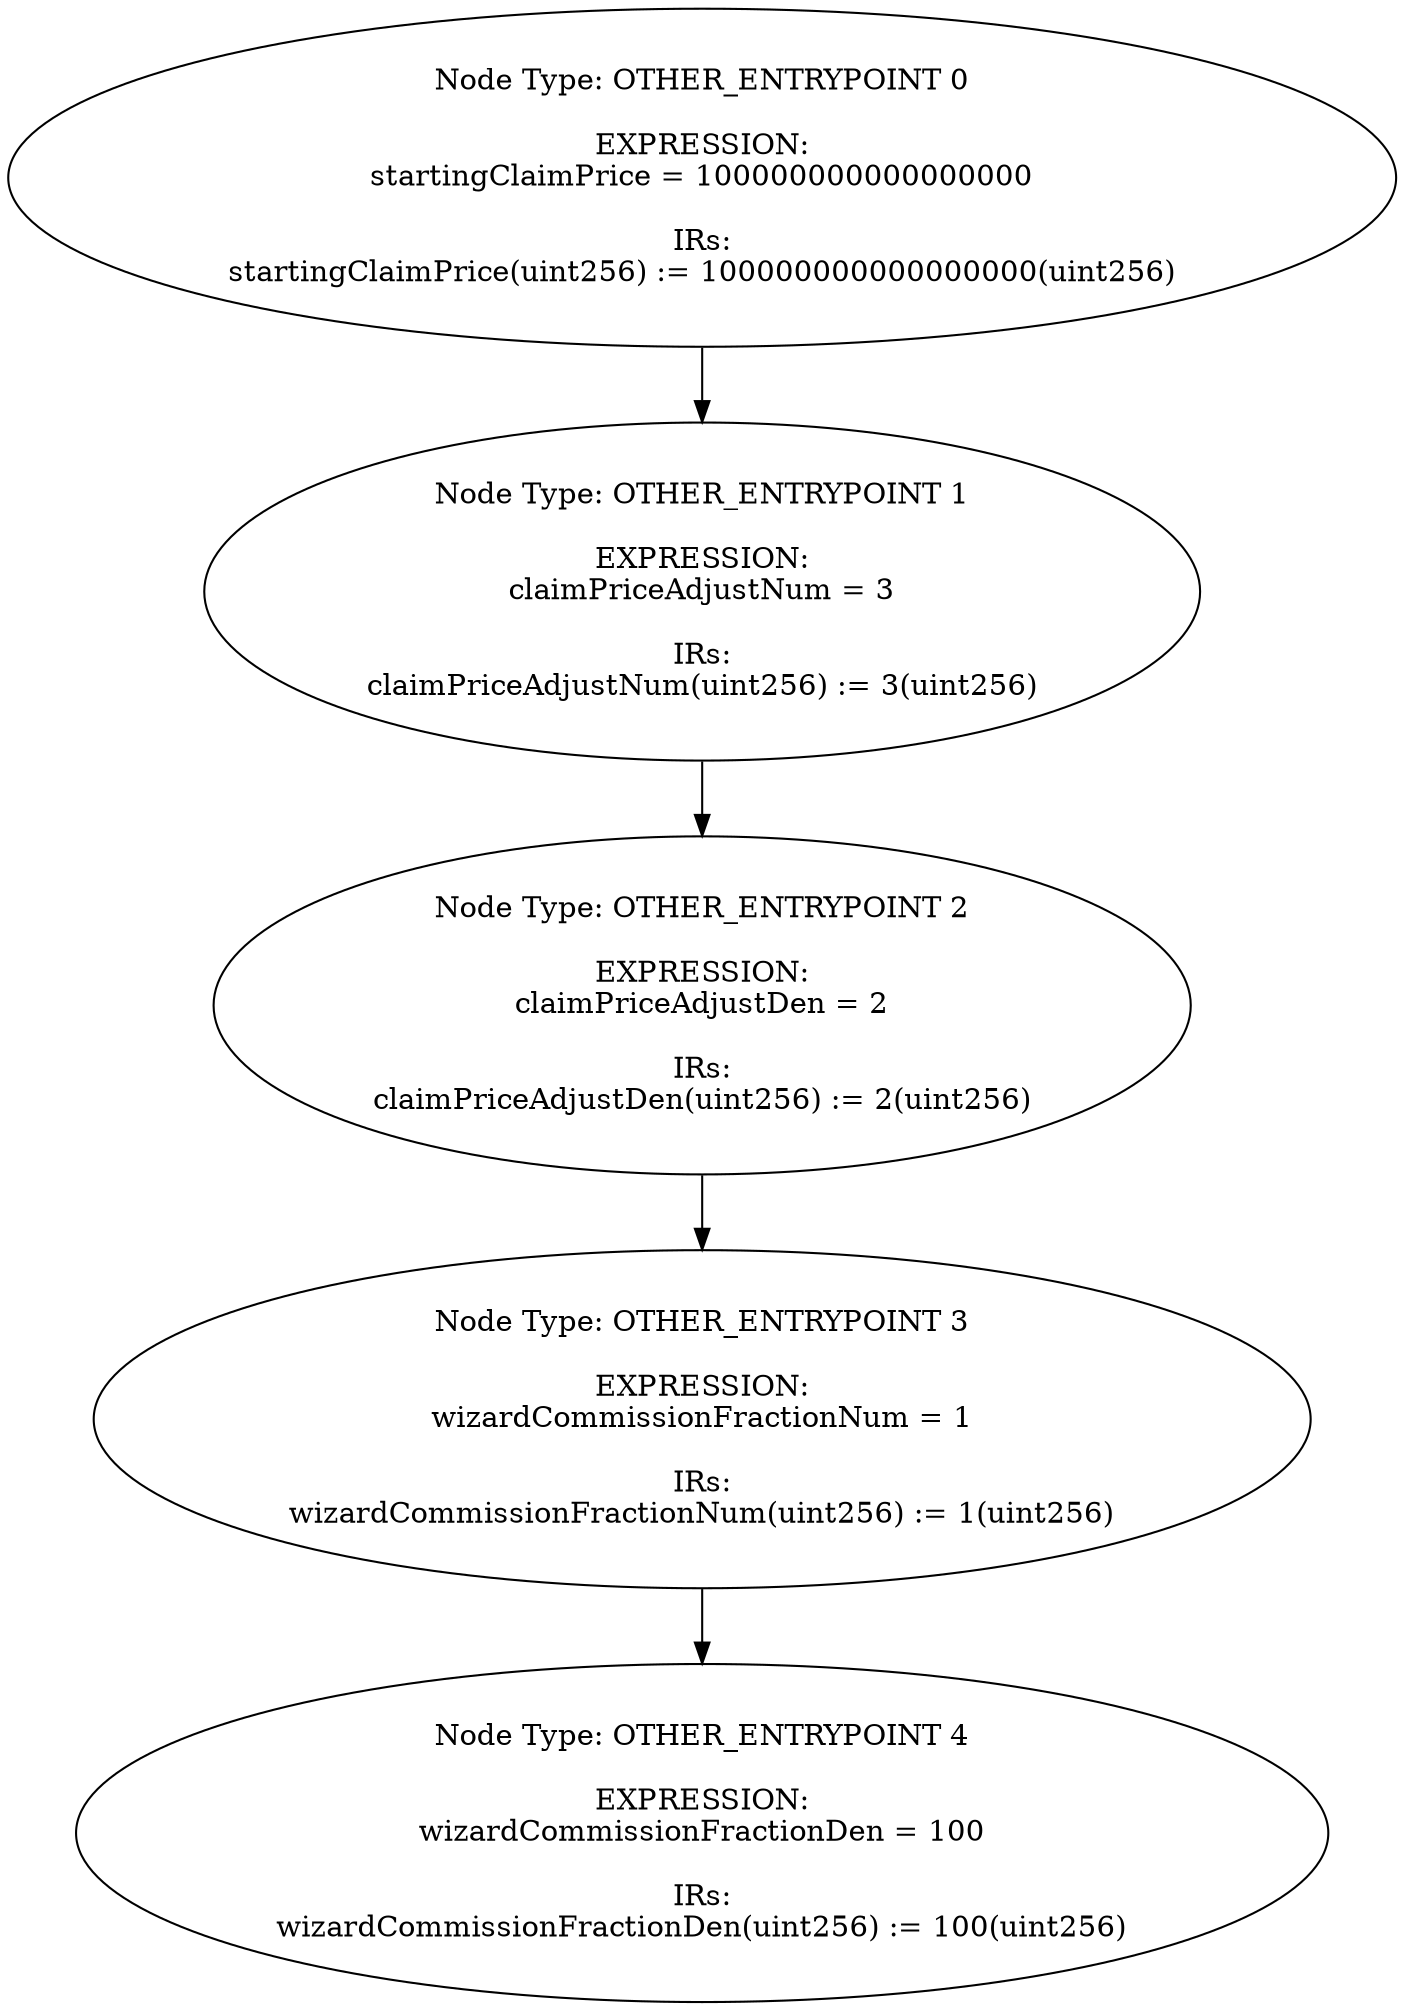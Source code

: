 digraph{
0[label="Node Type: OTHER_ENTRYPOINT 0

EXPRESSION:
startingClaimPrice = 100000000000000000

IRs:
startingClaimPrice(uint256) := 100000000000000000(uint256)"];
0->1;
1[label="Node Type: OTHER_ENTRYPOINT 1

EXPRESSION:
claimPriceAdjustNum = 3

IRs:
claimPriceAdjustNum(uint256) := 3(uint256)"];
1->2;
2[label="Node Type: OTHER_ENTRYPOINT 2

EXPRESSION:
claimPriceAdjustDen = 2

IRs:
claimPriceAdjustDen(uint256) := 2(uint256)"];
2->3;
3[label="Node Type: OTHER_ENTRYPOINT 3

EXPRESSION:
wizardCommissionFractionNum = 1

IRs:
wizardCommissionFractionNum(uint256) := 1(uint256)"];
3->4;
4[label="Node Type: OTHER_ENTRYPOINT 4

EXPRESSION:
wizardCommissionFractionDen = 100

IRs:
wizardCommissionFractionDen(uint256) := 100(uint256)"];
}
